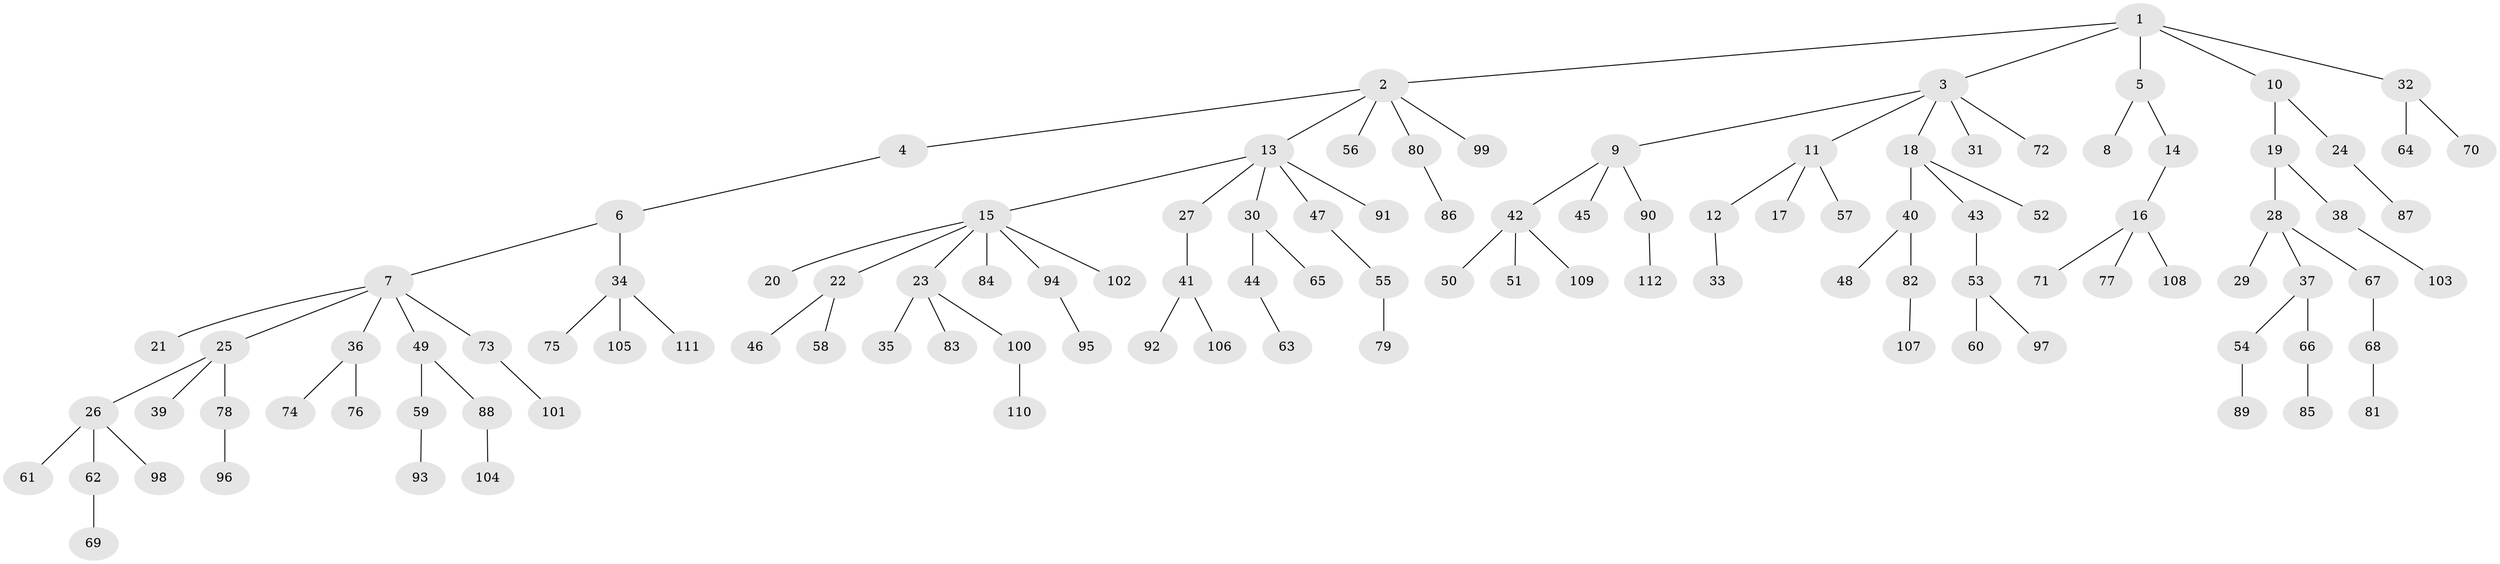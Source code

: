 // coarse degree distribution, {5: 0.0625, 2: 0.2, 3: 0.1375, 4: 0.0625, 6: 0.0125, 1: 0.525}
// Generated by graph-tools (version 1.1) at 2025/52/03/04/25 22:52:02]
// undirected, 112 vertices, 111 edges
graph export_dot {
  node [color=gray90,style=filled];
  1;
  2;
  3;
  4;
  5;
  6;
  7;
  8;
  9;
  10;
  11;
  12;
  13;
  14;
  15;
  16;
  17;
  18;
  19;
  20;
  21;
  22;
  23;
  24;
  25;
  26;
  27;
  28;
  29;
  30;
  31;
  32;
  33;
  34;
  35;
  36;
  37;
  38;
  39;
  40;
  41;
  42;
  43;
  44;
  45;
  46;
  47;
  48;
  49;
  50;
  51;
  52;
  53;
  54;
  55;
  56;
  57;
  58;
  59;
  60;
  61;
  62;
  63;
  64;
  65;
  66;
  67;
  68;
  69;
  70;
  71;
  72;
  73;
  74;
  75;
  76;
  77;
  78;
  79;
  80;
  81;
  82;
  83;
  84;
  85;
  86;
  87;
  88;
  89;
  90;
  91;
  92;
  93;
  94;
  95;
  96;
  97;
  98;
  99;
  100;
  101;
  102;
  103;
  104;
  105;
  106;
  107;
  108;
  109;
  110;
  111;
  112;
  1 -- 2;
  1 -- 3;
  1 -- 5;
  1 -- 10;
  1 -- 32;
  2 -- 4;
  2 -- 13;
  2 -- 56;
  2 -- 80;
  2 -- 99;
  3 -- 9;
  3 -- 11;
  3 -- 18;
  3 -- 31;
  3 -- 72;
  4 -- 6;
  5 -- 8;
  5 -- 14;
  6 -- 7;
  6 -- 34;
  7 -- 21;
  7 -- 25;
  7 -- 36;
  7 -- 49;
  7 -- 73;
  9 -- 42;
  9 -- 45;
  9 -- 90;
  10 -- 19;
  10 -- 24;
  11 -- 12;
  11 -- 17;
  11 -- 57;
  12 -- 33;
  13 -- 15;
  13 -- 27;
  13 -- 30;
  13 -- 47;
  13 -- 91;
  14 -- 16;
  15 -- 20;
  15 -- 22;
  15 -- 23;
  15 -- 84;
  15 -- 94;
  15 -- 102;
  16 -- 71;
  16 -- 77;
  16 -- 108;
  18 -- 40;
  18 -- 43;
  18 -- 52;
  19 -- 28;
  19 -- 38;
  22 -- 46;
  22 -- 58;
  23 -- 35;
  23 -- 83;
  23 -- 100;
  24 -- 87;
  25 -- 26;
  25 -- 39;
  25 -- 78;
  26 -- 61;
  26 -- 62;
  26 -- 98;
  27 -- 41;
  28 -- 29;
  28 -- 37;
  28 -- 67;
  30 -- 44;
  30 -- 65;
  32 -- 64;
  32 -- 70;
  34 -- 75;
  34 -- 105;
  34 -- 111;
  36 -- 74;
  36 -- 76;
  37 -- 54;
  37 -- 66;
  38 -- 103;
  40 -- 48;
  40 -- 82;
  41 -- 92;
  41 -- 106;
  42 -- 50;
  42 -- 51;
  42 -- 109;
  43 -- 53;
  44 -- 63;
  47 -- 55;
  49 -- 59;
  49 -- 88;
  53 -- 60;
  53 -- 97;
  54 -- 89;
  55 -- 79;
  59 -- 93;
  62 -- 69;
  66 -- 85;
  67 -- 68;
  68 -- 81;
  73 -- 101;
  78 -- 96;
  80 -- 86;
  82 -- 107;
  88 -- 104;
  90 -- 112;
  94 -- 95;
  100 -- 110;
}
